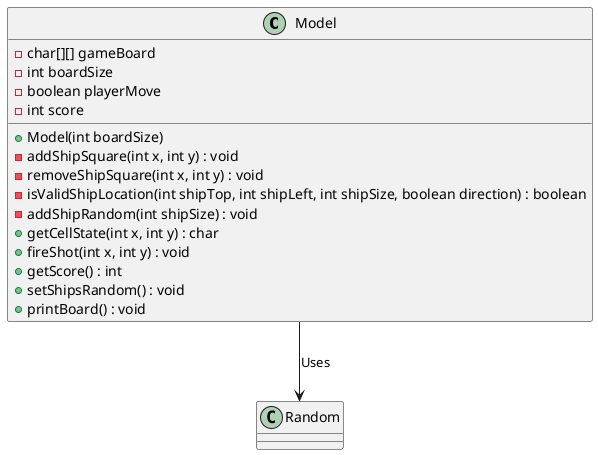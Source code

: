 @startuml
class Model {
    - char[][] gameBoard
    - int boardSize
    - boolean playerMove
    - int score
    + Model(int boardSize)
    - addShipSquare(int x, int y) : void
    - removeShipSquare(int x, int y) : void
    - isValidShipLocation(int shipTop, int shipLeft, int shipSize, boolean direction) : boolean
    - addShipRandom(int shipSize) : void
    + getCellState(int x, int y) : char
    + fireShot(int x, int y) : void
    + getScore() : int
    + setShipsRandom() : void
    + printBoard() : void
}

Model --> Random : "Uses"


@enduml
